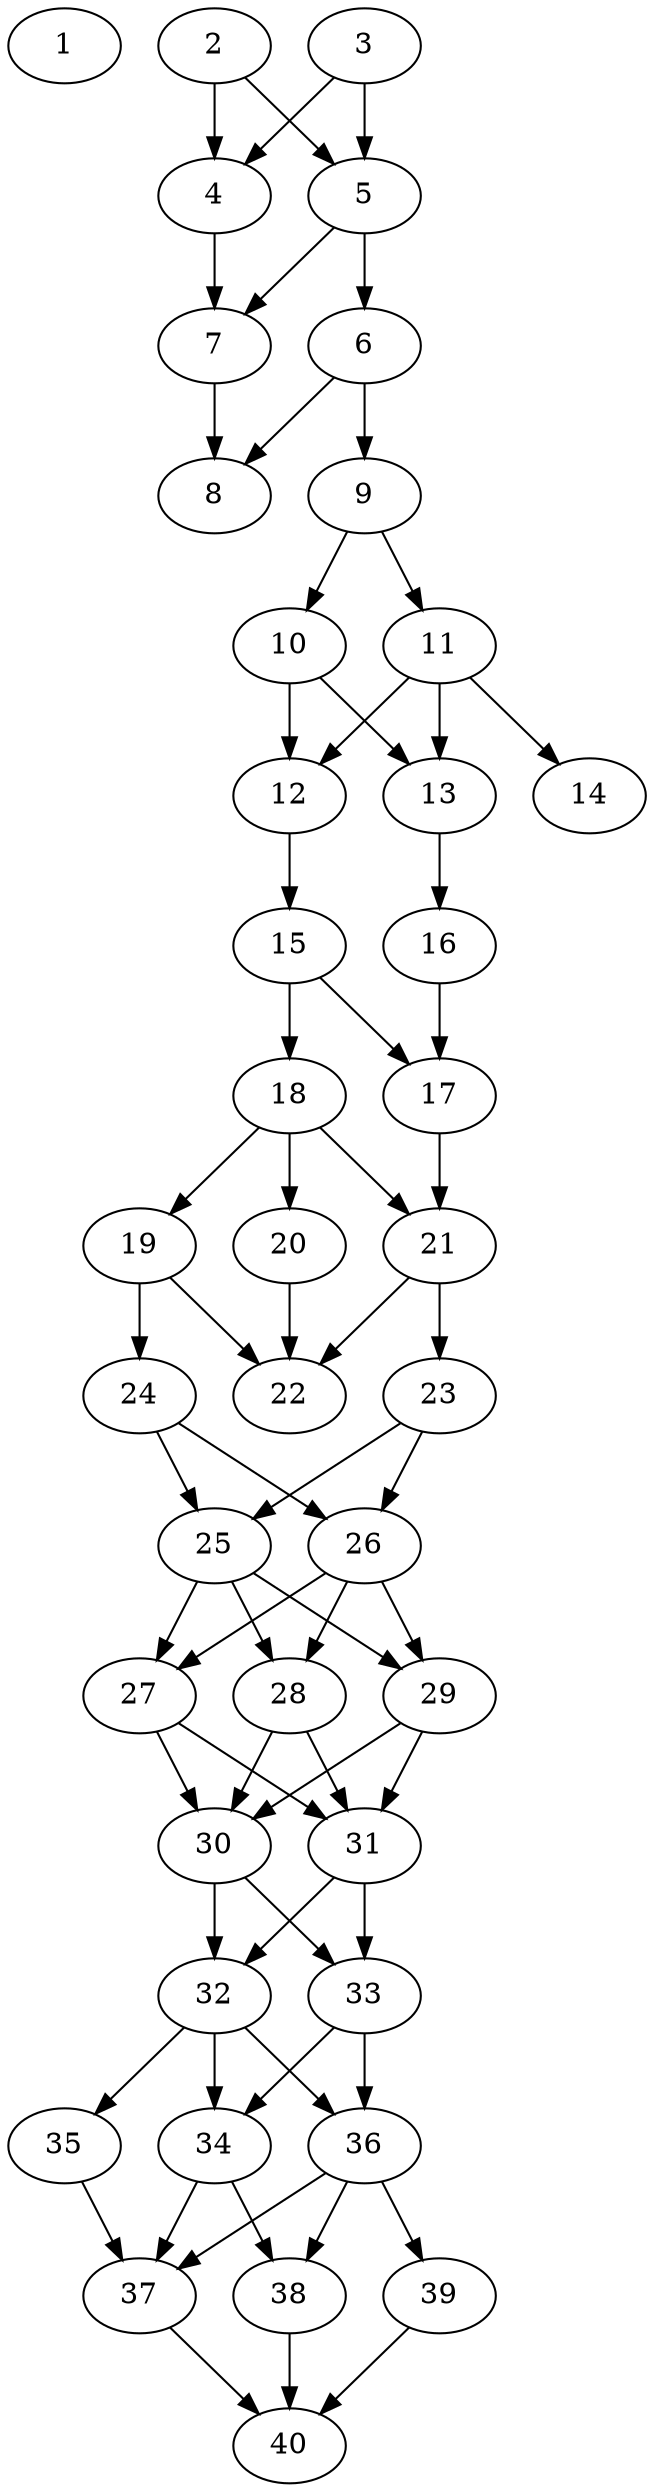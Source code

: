 // DAG automatically generated by daggen at Thu Oct  3 14:06:48 2019
// ./daggen --dot -n 40 --ccr 0.3 --fat 0.3 --regular 0.9 --density 0.9 --mindata 5242880 --maxdata 52428800 
digraph G {
  1 [size="24835413", alpha="0.07", expect_size="7450624"] 
  2 [size="155897173", alpha="0.11", expect_size="46769152"] 
  2 -> 4 [size ="46769152"]
  2 -> 5 [size ="46769152"]
  3 [size="28252160", alpha="0.09", expect_size="8475648"] 
  3 -> 4 [size ="8475648"]
  3 -> 5 [size ="8475648"]
  4 [size="34884267", alpha="0.13", expect_size="10465280"] 
  4 -> 7 [size ="10465280"]
  5 [size="133543253", alpha="0.07", expect_size="40062976"] 
  5 -> 6 [size ="40062976"]
  5 -> 7 [size ="40062976"]
  6 [size="23306240", alpha="0.13", expect_size="6991872"] 
  6 -> 8 [size ="6991872"]
  6 -> 9 [size ="6991872"]
  7 [size="84456107", alpha="0.14", expect_size="25336832"] 
  7 -> 8 [size ="25336832"]
  8 [size="153562453", alpha="0.04", expect_size="46068736"] 
  9 [size="53220693", alpha="0.12", expect_size="15966208"] 
  9 -> 10 [size ="15966208"]
  9 -> 11 [size ="15966208"]
  10 [size="115616427", alpha="0.02", expect_size="34684928"] 
  10 -> 12 [size ="34684928"]
  10 -> 13 [size ="34684928"]
  11 [size="67587413", alpha="0.04", expect_size="20276224"] 
  11 -> 12 [size ="20276224"]
  11 -> 13 [size ="20276224"]
  11 -> 14 [size ="20276224"]
  12 [size="124538880", alpha="0.13", expect_size="37361664"] 
  12 -> 15 [size ="37361664"]
  13 [size="52647253", alpha="0.00", expect_size="15794176"] 
  13 -> 16 [size ="15794176"]
  14 [size="126416213", alpha="0.06", expect_size="37924864"] 
  15 [size="70611627", alpha="0.17", expect_size="21183488"] 
  15 -> 17 [size ="21183488"]
  15 -> 18 [size ="21183488"]
  16 [size="128713387", alpha="0.12", expect_size="38614016"] 
  16 -> 17 [size ="38614016"]
  17 [size="72048640", alpha="0.19", expect_size="21614592"] 
  17 -> 21 [size ="21614592"]
  18 [size="22381227", alpha="0.19", expect_size="6714368"] 
  18 -> 19 [size ="6714368"]
  18 -> 20 [size ="6714368"]
  18 -> 21 [size ="6714368"]
  19 [size="56261973", alpha="0.15", expect_size="16878592"] 
  19 -> 22 [size ="16878592"]
  19 -> 24 [size ="16878592"]
  20 [size="148916907", alpha="0.09", expect_size="44675072"] 
  20 -> 22 [size ="44675072"]
  21 [size="166017707", alpha="0.04", expect_size="49805312"] 
  21 -> 22 [size ="49805312"]
  21 -> 23 [size ="49805312"]
  22 [size="44103680", alpha="0.17", expect_size="13231104"] 
  23 [size="149527893", alpha="0.11", expect_size="44858368"] 
  23 -> 25 [size ="44858368"]
  23 -> 26 [size ="44858368"]
  24 [size="152620373", alpha="0.08", expect_size="45786112"] 
  24 -> 25 [size ="45786112"]
  24 -> 26 [size ="45786112"]
  25 [size="39864320", alpha="0.19", expect_size="11959296"] 
  25 -> 27 [size ="11959296"]
  25 -> 28 [size ="11959296"]
  25 -> 29 [size ="11959296"]
  26 [size="19476480", alpha="0.11", expect_size="5842944"] 
  26 -> 27 [size ="5842944"]
  26 -> 28 [size ="5842944"]
  26 -> 29 [size ="5842944"]
  27 [size="112708267", alpha="0.11", expect_size="33812480"] 
  27 -> 30 [size ="33812480"]
  27 -> 31 [size ="33812480"]
  28 [size="105233067", alpha="0.09", expect_size="31569920"] 
  28 -> 30 [size ="31569920"]
  28 -> 31 [size ="31569920"]
  29 [size="95593813", alpha="0.11", expect_size="28678144"] 
  29 -> 30 [size ="28678144"]
  29 -> 31 [size ="28678144"]
  30 [size="55835307", alpha="0.06", expect_size="16750592"] 
  30 -> 32 [size ="16750592"]
  30 -> 33 [size ="16750592"]
  31 [size="128228693", alpha="0.07", expect_size="38468608"] 
  31 -> 32 [size ="38468608"]
  31 -> 33 [size ="38468608"]
  32 [size="162846720", alpha="0.02", expect_size="48854016"] 
  32 -> 34 [size ="48854016"]
  32 -> 35 [size ="48854016"]
  32 -> 36 [size ="48854016"]
  33 [size="140827307", alpha="0.01", expect_size="42248192"] 
  33 -> 34 [size ="42248192"]
  33 -> 36 [size ="42248192"]
  34 [size="72946347", alpha="0.14", expect_size="21883904"] 
  34 -> 37 [size ="21883904"]
  34 -> 38 [size ="21883904"]
  35 [size="133905067", alpha="0.14", expect_size="40171520"] 
  35 -> 37 [size ="40171520"]
  36 [size="125194240", alpha="0.08", expect_size="37558272"] 
  36 -> 37 [size ="37558272"]
  36 -> 38 [size ="37558272"]
  36 -> 39 [size ="37558272"]
  37 [size="52647253", alpha="0.09", expect_size="15794176"] 
  37 -> 40 [size ="15794176"]
  38 [size="140533760", alpha="0.10", expect_size="42160128"] 
  38 -> 40 [size ="42160128"]
  39 [size="53080747", alpha="0.16", expect_size="15924224"] 
  39 -> 40 [size ="15924224"]
  40 [size="140612267", alpha="0.20", expect_size="42183680"] 
}
